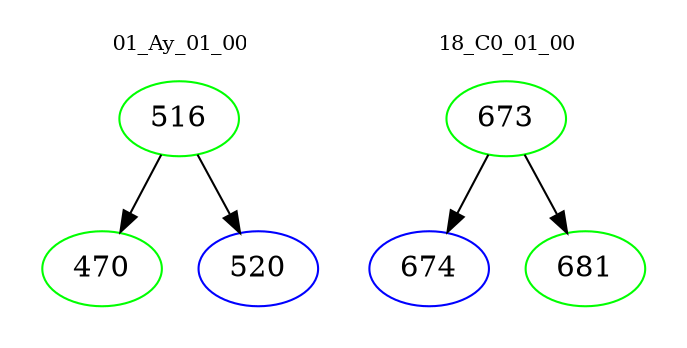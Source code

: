 digraph{
subgraph cluster_0 {
color = white
label = "01_Ay_01_00";
fontsize=10;
T0_516 [label="516", color="green"]
T0_516 -> T0_470 [color="black"]
T0_470 [label="470", color="green"]
T0_516 -> T0_520 [color="black"]
T0_520 [label="520", color="blue"]
}
subgraph cluster_1 {
color = white
label = "18_C0_01_00";
fontsize=10;
T1_673 [label="673", color="green"]
T1_673 -> T1_674 [color="black"]
T1_674 [label="674", color="blue"]
T1_673 -> T1_681 [color="black"]
T1_681 [label="681", color="green"]
}
}
